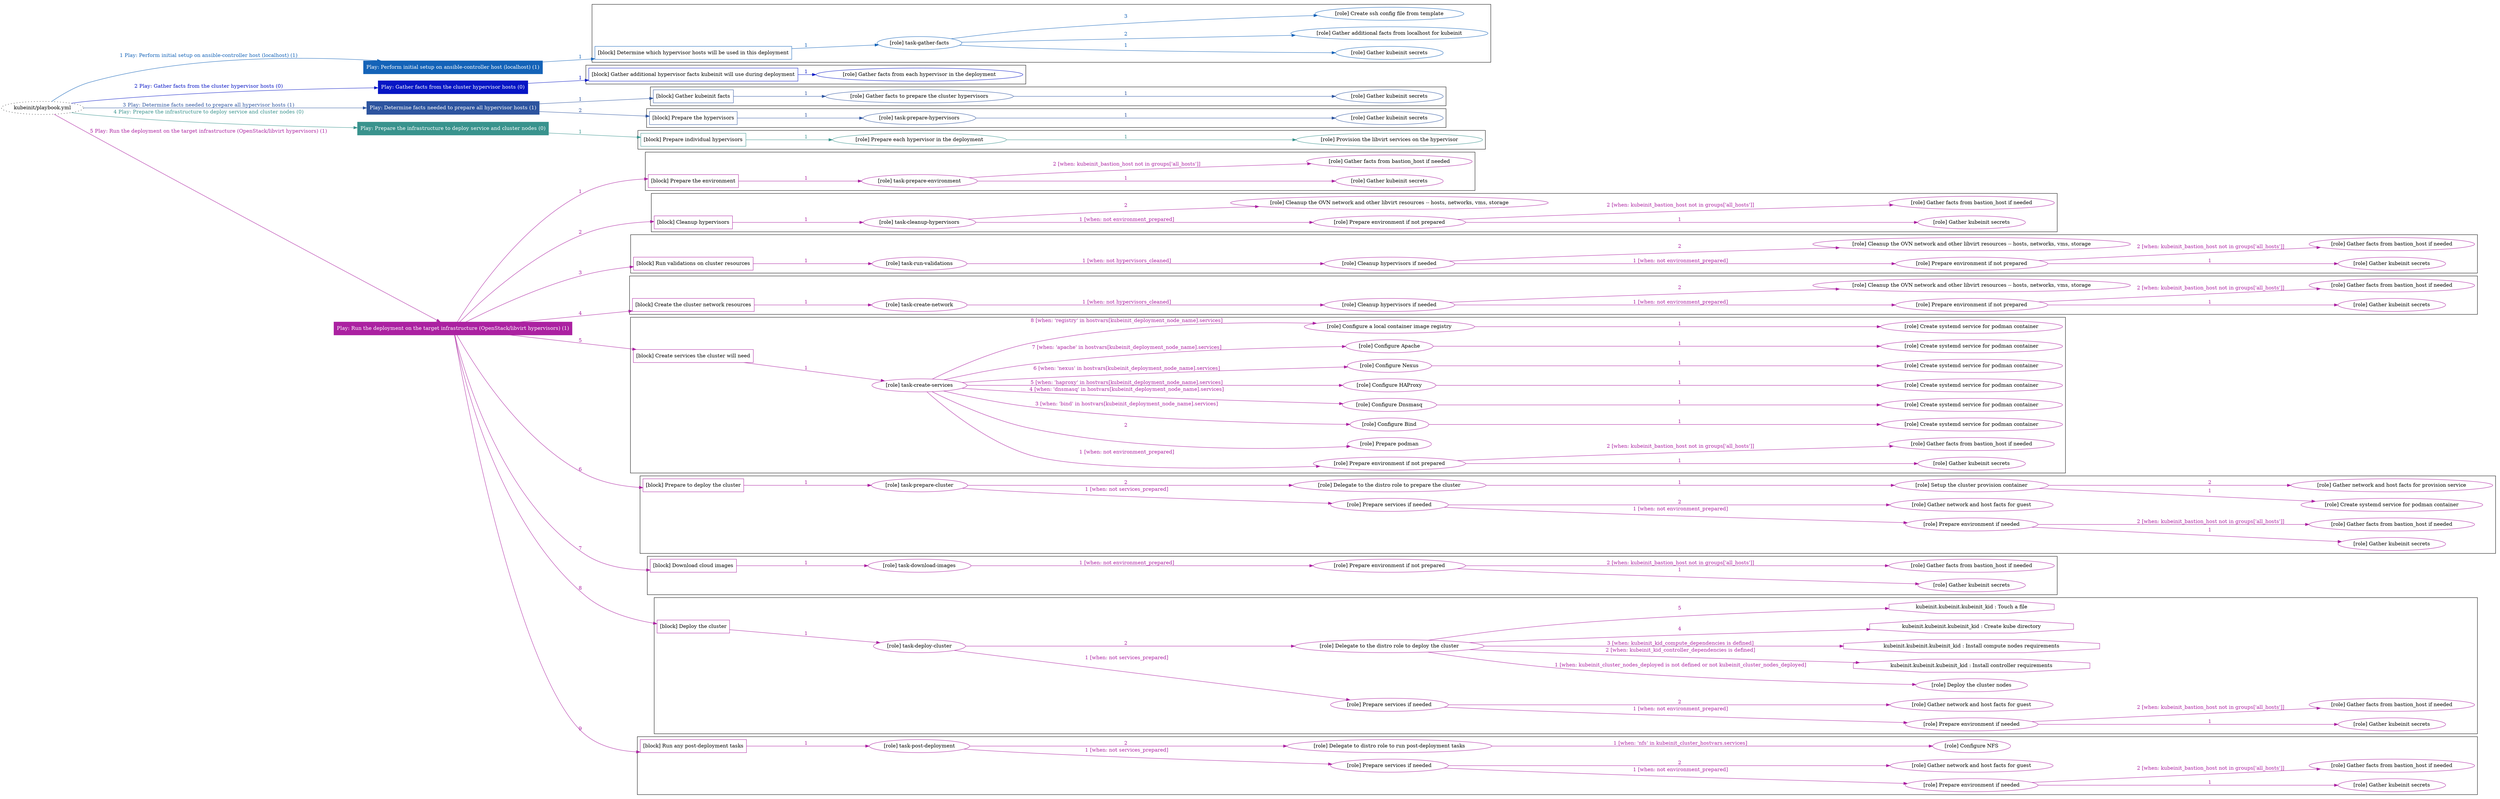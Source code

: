 digraph {
	graph [concentrate=true ordering=in rankdir=LR ratio=fill]
	edge [esep=5 sep=10]
	"kubeinit/playbook.yml" [URL="/home/runner/work/kubeinit/kubeinit/kubeinit/playbook.yml" id=playbook_3793042c style=dotted]
	"kubeinit/playbook.yml" -> play_186a294d [label="1 Play: Perform initial setup on ansible-controller host (localhost) (1)" color="#1463b8" fontcolor="#1463b8" id=edge_play_186a294d labeltooltip="1 Play: Perform initial setup on ansible-controller host (localhost) (1)" tooltip="1 Play: Perform initial setup on ansible-controller host (localhost) (1)"]
	subgraph "Play: Perform initial setup on ansible-controller host (localhost) (1)" {
		play_186a294d [label="Play: Perform initial setup on ansible-controller host (localhost) (1)" URL="/home/runner/work/kubeinit/kubeinit/kubeinit/playbook.yml" color="#1463b8" fontcolor="#ffffff" id=play_186a294d shape=box style=filled tooltip=localhost]
		play_186a294d -> block_3b121b82 [label=1 color="#1463b8" fontcolor="#1463b8" id=edge_block_3b121b82 labeltooltip=1 tooltip=1]
		subgraph cluster_block_3b121b82 {
			block_3b121b82 [label="[block] Determine which hypervisor hosts will be used in this deployment" URL="/home/runner/work/kubeinit/kubeinit/kubeinit/playbook.yml" color="#1463b8" id=block_3b121b82 labeltooltip="Determine which hypervisor hosts will be used in this deployment" shape=box tooltip="Determine which hypervisor hosts will be used in this deployment"]
			block_3b121b82 -> role_a303576f [label="1 " color="#1463b8" fontcolor="#1463b8" id=edge_role_a303576f labeltooltip="1 " tooltip="1 "]
			subgraph "task-gather-facts" {
				role_a303576f [label="[role] task-gather-facts" URL="/home/runner/work/kubeinit/kubeinit/kubeinit/playbook.yml" color="#1463b8" id=role_a303576f tooltip="task-gather-facts"]
				role_a303576f -> role_ba51a770 [label="1 " color="#1463b8" fontcolor="#1463b8" id=edge_role_ba51a770 labeltooltip="1 " tooltip="1 "]
				subgraph "Gather kubeinit secrets" {
					role_ba51a770 [label="[role] Gather kubeinit secrets" URL="/home/runner/.ansible/collections/ansible_collections/kubeinit/kubeinit/roles/kubeinit_prepare/tasks/build_hypervisors_group.yml" color="#1463b8" id=role_ba51a770 tooltip="Gather kubeinit secrets"]
				}
				role_a303576f -> role_0fd0e9fc [label="2 " color="#1463b8" fontcolor="#1463b8" id=edge_role_0fd0e9fc labeltooltip="2 " tooltip="2 "]
				subgraph "Gather additional facts from localhost for kubeinit" {
					role_0fd0e9fc [label="[role] Gather additional facts from localhost for kubeinit" URL="/home/runner/.ansible/collections/ansible_collections/kubeinit/kubeinit/roles/kubeinit_prepare/tasks/build_hypervisors_group.yml" color="#1463b8" id=role_0fd0e9fc tooltip="Gather additional facts from localhost for kubeinit"]
				}
				role_a303576f -> role_81cb2bcd [label="3 " color="#1463b8" fontcolor="#1463b8" id=edge_role_81cb2bcd labeltooltip="3 " tooltip="3 "]
				subgraph "Create ssh config file from template" {
					role_81cb2bcd [label="[role] Create ssh config file from template" URL="/home/runner/.ansible/collections/ansible_collections/kubeinit/kubeinit/roles/kubeinit_prepare/tasks/build_hypervisors_group.yml" color="#1463b8" id=role_81cb2bcd tooltip="Create ssh config file from template"]
				}
			}
		}
	}
	"kubeinit/playbook.yml" -> play_435c3f8f [label="2 Play: Gather facts from the cluster hypervisor hosts (0)" color="#0716c5" fontcolor="#0716c5" id=edge_play_435c3f8f labeltooltip="2 Play: Gather facts from the cluster hypervisor hosts (0)" tooltip="2 Play: Gather facts from the cluster hypervisor hosts (0)"]
	subgraph "Play: Gather facts from the cluster hypervisor hosts (0)" {
		play_435c3f8f [label="Play: Gather facts from the cluster hypervisor hosts (0)" URL="/home/runner/work/kubeinit/kubeinit/kubeinit/playbook.yml" color="#0716c5" fontcolor="#ffffff" id=play_435c3f8f shape=box style=filled tooltip="Play: Gather facts from the cluster hypervisor hosts (0)"]
		play_435c3f8f -> block_6701efb2 [label=1 color="#0716c5" fontcolor="#0716c5" id=edge_block_6701efb2 labeltooltip=1 tooltip=1]
		subgraph cluster_block_6701efb2 {
			block_6701efb2 [label="[block] Gather additional hypervisor facts kubeinit will use during deployment" URL="/home/runner/work/kubeinit/kubeinit/kubeinit/playbook.yml" color="#0716c5" id=block_6701efb2 labeltooltip="Gather additional hypervisor facts kubeinit will use during deployment" shape=box tooltip="Gather additional hypervisor facts kubeinit will use during deployment"]
			block_6701efb2 -> role_f13a6a13 [label="1 " color="#0716c5" fontcolor="#0716c5" id=edge_role_f13a6a13 labeltooltip="1 " tooltip="1 "]
			subgraph "Gather facts from each hypervisor in the deployment" {
				role_f13a6a13 [label="[role] Gather facts from each hypervisor in the deployment" URL="/home/runner/work/kubeinit/kubeinit/kubeinit/playbook.yml" color="#0716c5" id=role_f13a6a13 tooltip="Gather facts from each hypervisor in the deployment"]
			}
		}
	}
	"kubeinit/playbook.yml" -> play_fbd4de1d [label="3 Play: Determine facts needed to prepare all hypervisor hosts (1)" color="#2d549f" fontcolor="#2d549f" id=edge_play_fbd4de1d labeltooltip="3 Play: Determine facts needed to prepare all hypervisor hosts (1)" tooltip="3 Play: Determine facts needed to prepare all hypervisor hosts (1)"]
	subgraph "Play: Determine facts needed to prepare all hypervisor hosts (1)" {
		play_fbd4de1d [label="Play: Determine facts needed to prepare all hypervisor hosts (1)" URL="/home/runner/work/kubeinit/kubeinit/kubeinit/playbook.yml" color="#2d549f" fontcolor="#ffffff" id=play_fbd4de1d shape=box style=filled tooltip=localhost]
		play_fbd4de1d -> block_e4bfd68c [label=1 color="#2d549f" fontcolor="#2d549f" id=edge_block_e4bfd68c labeltooltip=1 tooltip=1]
		subgraph cluster_block_e4bfd68c {
			block_e4bfd68c [label="[block] Gather kubeinit facts" URL="/home/runner/work/kubeinit/kubeinit/kubeinit/playbook.yml" color="#2d549f" id=block_e4bfd68c labeltooltip="Gather kubeinit facts" shape=box tooltip="Gather kubeinit facts"]
			block_e4bfd68c -> role_cf5b9fba [label="1 " color="#2d549f" fontcolor="#2d549f" id=edge_role_cf5b9fba labeltooltip="1 " tooltip="1 "]
			subgraph "Gather facts to prepare the cluster hypervisors" {
				role_cf5b9fba [label="[role] Gather facts to prepare the cluster hypervisors" URL="/home/runner/work/kubeinit/kubeinit/kubeinit/playbook.yml" color="#2d549f" id=role_cf5b9fba tooltip="Gather facts to prepare the cluster hypervisors"]
				role_cf5b9fba -> role_76b2a887 [label="1 " color="#2d549f" fontcolor="#2d549f" id=edge_role_76b2a887 labeltooltip="1 " tooltip="1 "]
				subgraph "Gather kubeinit secrets" {
					role_76b2a887 [label="[role] Gather kubeinit secrets" URL="/home/runner/.ansible/collections/ansible_collections/kubeinit/kubeinit/roles/kubeinit_prepare/tasks/gather_kubeinit_facts.yml" color="#2d549f" id=role_76b2a887 tooltip="Gather kubeinit secrets"]
				}
			}
		}
		play_fbd4de1d -> block_351db95b [label=2 color="#2d549f" fontcolor="#2d549f" id=edge_block_351db95b labeltooltip=2 tooltip=2]
		subgraph cluster_block_351db95b {
			block_351db95b [label="[block] Prepare the hypervisors" URL="/home/runner/work/kubeinit/kubeinit/kubeinit/playbook.yml" color="#2d549f" id=block_351db95b labeltooltip="Prepare the hypervisors" shape=box tooltip="Prepare the hypervisors"]
			block_351db95b -> role_dc1aa9bb [label="1 " color="#2d549f" fontcolor="#2d549f" id=edge_role_dc1aa9bb labeltooltip="1 " tooltip="1 "]
			subgraph "task-prepare-hypervisors" {
				role_dc1aa9bb [label="[role] task-prepare-hypervisors" URL="/home/runner/work/kubeinit/kubeinit/kubeinit/playbook.yml" color="#2d549f" id=role_dc1aa9bb tooltip="task-prepare-hypervisors"]
				role_dc1aa9bb -> role_d2244439 [label="1 " color="#2d549f" fontcolor="#2d549f" id=edge_role_d2244439 labeltooltip="1 " tooltip="1 "]
				subgraph "Gather kubeinit secrets" {
					role_d2244439 [label="[role] Gather kubeinit secrets" URL="/home/runner/.ansible/collections/ansible_collections/kubeinit/kubeinit/roles/kubeinit_prepare/tasks/gather_kubeinit_facts.yml" color="#2d549f" id=role_d2244439 tooltip="Gather kubeinit secrets"]
				}
			}
		}
	}
	"kubeinit/playbook.yml" -> play_1b34503c [label="4 Play: Prepare the infrastructure to deploy service and cluster nodes (0)" color="#39938d" fontcolor="#39938d" id=edge_play_1b34503c labeltooltip="4 Play: Prepare the infrastructure to deploy service and cluster nodes (0)" tooltip="4 Play: Prepare the infrastructure to deploy service and cluster nodes (0)"]
	subgraph "Play: Prepare the infrastructure to deploy service and cluster nodes (0)" {
		play_1b34503c [label="Play: Prepare the infrastructure to deploy service and cluster nodes (0)" URL="/home/runner/work/kubeinit/kubeinit/kubeinit/playbook.yml" color="#39938d" fontcolor="#ffffff" id=play_1b34503c shape=box style=filled tooltip="Play: Prepare the infrastructure to deploy service and cluster nodes (0)"]
		play_1b34503c -> block_880a2cde [label=1 color="#39938d" fontcolor="#39938d" id=edge_block_880a2cde labeltooltip=1 tooltip=1]
		subgraph cluster_block_880a2cde {
			block_880a2cde [label="[block] Prepare individual hypervisors" URL="/home/runner/work/kubeinit/kubeinit/kubeinit/playbook.yml" color="#39938d" id=block_880a2cde labeltooltip="Prepare individual hypervisors" shape=box tooltip="Prepare individual hypervisors"]
			block_880a2cde -> role_94f669ac [label="1 " color="#39938d" fontcolor="#39938d" id=edge_role_94f669ac labeltooltip="1 " tooltip="1 "]
			subgraph "Prepare each hypervisor in the deployment" {
				role_94f669ac [label="[role] Prepare each hypervisor in the deployment" URL="/home/runner/work/kubeinit/kubeinit/kubeinit/playbook.yml" color="#39938d" id=role_94f669ac tooltip="Prepare each hypervisor in the deployment"]
				role_94f669ac -> role_7c9a3809 [label="1 " color="#39938d" fontcolor="#39938d" id=edge_role_7c9a3809 labeltooltip="1 " tooltip="1 "]
				subgraph "Provision the libvirt services on the hypervisor" {
					role_7c9a3809 [label="[role] Provision the libvirt services on the hypervisor" URL="/home/runner/.ansible/collections/ansible_collections/kubeinit/kubeinit/roles/kubeinit_prepare/tasks/prepare_hypervisor.yml" color="#39938d" id=role_7c9a3809 tooltip="Provision the libvirt services on the hypervisor"]
				}
			}
		}
	}
	"kubeinit/playbook.yml" -> play_9938fb45 [label="5 Play: Run the deployment on the target infrastructure (OpenStack/libvirt hypervisors) (1)" color="#ab21a1" fontcolor="#ab21a1" id=edge_play_9938fb45 labeltooltip="5 Play: Run the deployment on the target infrastructure (OpenStack/libvirt hypervisors) (1)" tooltip="5 Play: Run the deployment on the target infrastructure (OpenStack/libvirt hypervisors) (1)"]
	subgraph "Play: Run the deployment on the target infrastructure (OpenStack/libvirt hypervisors) (1)" {
		play_9938fb45 [label="Play: Run the deployment on the target infrastructure (OpenStack/libvirt hypervisors) (1)" URL="/home/runner/work/kubeinit/kubeinit/kubeinit/playbook.yml" color="#ab21a1" fontcolor="#ffffff" id=play_9938fb45 shape=box style=filled tooltip=localhost]
		play_9938fb45 -> block_48692f63 [label=1 color="#ab21a1" fontcolor="#ab21a1" id=edge_block_48692f63 labeltooltip=1 tooltip=1]
		subgraph cluster_block_48692f63 {
			block_48692f63 [label="[block] Prepare the environment" URL="/home/runner/work/kubeinit/kubeinit/kubeinit/playbook.yml" color="#ab21a1" id=block_48692f63 labeltooltip="Prepare the environment" shape=box tooltip="Prepare the environment"]
			block_48692f63 -> role_c63c2844 [label="1 " color="#ab21a1" fontcolor="#ab21a1" id=edge_role_c63c2844 labeltooltip="1 " tooltip="1 "]
			subgraph "task-prepare-environment" {
				role_c63c2844 [label="[role] task-prepare-environment" URL="/home/runner/work/kubeinit/kubeinit/kubeinit/playbook.yml" color="#ab21a1" id=role_c63c2844 tooltip="task-prepare-environment"]
				role_c63c2844 -> role_80f52ef1 [label="1 " color="#ab21a1" fontcolor="#ab21a1" id=edge_role_80f52ef1 labeltooltip="1 " tooltip="1 "]
				subgraph "Gather kubeinit secrets" {
					role_80f52ef1 [label="[role] Gather kubeinit secrets" URL="/home/runner/.ansible/collections/ansible_collections/kubeinit/kubeinit/roles/kubeinit_prepare/tasks/gather_kubeinit_facts.yml" color="#ab21a1" id=role_80f52ef1 tooltip="Gather kubeinit secrets"]
				}
				role_c63c2844 -> role_d1a0d59d [label="2 [when: kubeinit_bastion_host not in groups['all_hosts']]" color="#ab21a1" fontcolor="#ab21a1" id=edge_role_d1a0d59d labeltooltip="2 [when: kubeinit_bastion_host not in groups['all_hosts']]" tooltip="2 [when: kubeinit_bastion_host not in groups['all_hosts']]"]
				subgraph "Gather facts from bastion_host if needed" {
					role_d1a0d59d [label="[role] Gather facts from bastion_host if needed" URL="/home/runner/.ansible/collections/ansible_collections/kubeinit/kubeinit/roles/kubeinit_prepare/tasks/main.yml" color="#ab21a1" id=role_d1a0d59d tooltip="Gather facts from bastion_host if needed"]
				}
			}
		}
		play_9938fb45 -> block_686de750 [label=2 color="#ab21a1" fontcolor="#ab21a1" id=edge_block_686de750 labeltooltip=2 tooltip=2]
		subgraph cluster_block_686de750 {
			block_686de750 [label="[block] Cleanup hypervisors" URL="/home/runner/work/kubeinit/kubeinit/kubeinit/playbook.yml" color="#ab21a1" id=block_686de750 labeltooltip="Cleanup hypervisors" shape=box tooltip="Cleanup hypervisors"]
			block_686de750 -> role_b0cf40fd [label="1 " color="#ab21a1" fontcolor="#ab21a1" id=edge_role_b0cf40fd labeltooltip="1 " tooltip="1 "]
			subgraph "task-cleanup-hypervisors" {
				role_b0cf40fd [label="[role] task-cleanup-hypervisors" URL="/home/runner/work/kubeinit/kubeinit/kubeinit/playbook.yml" color="#ab21a1" id=role_b0cf40fd tooltip="task-cleanup-hypervisors"]
				role_b0cf40fd -> role_079e7452 [label="1 [when: not environment_prepared]" color="#ab21a1" fontcolor="#ab21a1" id=edge_role_079e7452 labeltooltip="1 [when: not environment_prepared]" tooltip="1 [when: not environment_prepared]"]
				subgraph "Prepare environment if not prepared" {
					role_079e7452 [label="[role] Prepare environment if not prepared" URL="/home/runner/.ansible/collections/ansible_collections/kubeinit/kubeinit/roles/kubeinit_libvirt/tasks/cleanup_hypervisors.yml" color="#ab21a1" id=role_079e7452 tooltip="Prepare environment if not prepared"]
					role_079e7452 -> role_6125df31 [label="1 " color="#ab21a1" fontcolor="#ab21a1" id=edge_role_6125df31 labeltooltip="1 " tooltip="1 "]
					subgraph "Gather kubeinit secrets" {
						role_6125df31 [label="[role] Gather kubeinit secrets" URL="/home/runner/.ansible/collections/ansible_collections/kubeinit/kubeinit/roles/kubeinit_prepare/tasks/gather_kubeinit_facts.yml" color="#ab21a1" id=role_6125df31 tooltip="Gather kubeinit secrets"]
					}
					role_079e7452 -> role_d3524033 [label="2 [when: kubeinit_bastion_host not in groups['all_hosts']]" color="#ab21a1" fontcolor="#ab21a1" id=edge_role_d3524033 labeltooltip="2 [when: kubeinit_bastion_host not in groups['all_hosts']]" tooltip="2 [when: kubeinit_bastion_host not in groups['all_hosts']]"]
					subgraph "Gather facts from bastion_host if needed" {
						role_d3524033 [label="[role] Gather facts from bastion_host if needed" URL="/home/runner/.ansible/collections/ansible_collections/kubeinit/kubeinit/roles/kubeinit_prepare/tasks/main.yml" color="#ab21a1" id=role_d3524033 tooltip="Gather facts from bastion_host if needed"]
					}
				}
				role_b0cf40fd -> role_19c3c567 [label="2 " color="#ab21a1" fontcolor="#ab21a1" id=edge_role_19c3c567 labeltooltip="2 " tooltip="2 "]
				subgraph "Cleanup the OVN network and other libvirt resources -- hosts, networks, vms, storage" {
					role_19c3c567 [label="[role] Cleanup the OVN network and other libvirt resources -- hosts, networks, vms, storage" URL="/home/runner/.ansible/collections/ansible_collections/kubeinit/kubeinit/roles/kubeinit_libvirt/tasks/cleanup_hypervisors.yml" color="#ab21a1" id=role_19c3c567 tooltip="Cleanup the OVN network and other libvirt resources -- hosts, networks, vms, storage"]
				}
			}
		}
		play_9938fb45 -> block_b992e8e3 [label=3 color="#ab21a1" fontcolor="#ab21a1" id=edge_block_b992e8e3 labeltooltip=3 tooltip=3]
		subgraph cluster_block_b992e8e3 {
			block_b992e8e3 [label="[block] Run validations on cluster resources" URL="/home/runner/work/kubeinit/kubeinit/kubeinit/playbook.yml" color="#ab21a1" id=block_b992e8e3 labeltooltip="Run validations on cluster resources" shape=box tooltip="Run validations on cluster resources"]
			block_b992e8e3 -> role_a77472e6 [label="1 " color="#ab21a1" fontcolor="#ab21a1" id=edge_role_a77472e6 labeltooltip="1 " tooltip="1 "]
			subgraph "task-run-validations" {
				role_a77472e6 [label="[role] task-run-validations" URL="/home/runner/work/kubeinit/kubeinit/kubeinit/playbook.yml" color="#ab21a1" id=role_a77472e6 tooltip="task-run-validations"]
				role_a77472e6 -> role_e923cd48 [label="1 [when: not hypervisors_cleaned]" color="#ab21a1" fontcolor="#ab21a1" id=edge_role_e923cd48 labeltooltip="1 [when: not hypervisors_cleaned]" tooltip="1 [when: not hypervisors_cleaned]"]
				subgraph "Cleanup hypervisors if needed" {
					role_e923cd48 [label="[role] Cleanup hypervisors if needed" URL="/home/runner/.ansible/collections/ansible_collections/kubeinit/kubeinit/roles/kubeinit_validations/tasks/main.yml" color="#ab21a1" id=role_e923cd48 tooltip="Cleanup hypervisors if needed"]
					role_e923cd48 -> role_34021dcc [label="1 [when: not environment_prepared]" color="#ab21a1" fontcolor="#ab21a1" id=edge_role_34021dcc labeltooltip="1 [when: not environment_prepared]" tooltip="1 [when: not environment_prepared]"]
					subgraph "Prepare environment if not prepared" {
						role_34021dcc [label="[role] Prepare environment if not prepared" URL="/home/runner/.ansible/collections/ansible_collections/kubeinit/kubeinit/roles/kubeinit_libvirt/tasks/cleanup_hypervisors.yml" color="#ab21a1" id=role_34021dcc tooltip="Prepare environment if not prepared"]
						role_34021dcc -> role_f3b2e040 [label="1 " color="#ab21a1" fontcolor="#ab21a1" id=edge_role_f3b2e040 labeltooltip="1 " tooltip="1 "]
						subgraph "Gather kubeinit secrets" {
							role_f3b2e040 [label="[role] Gather kubeinit secrets" URL="/home/runner/.ansible/collections/ansible_collections/kubeinit/kubeinit/roles/kubeinit_prepare/tasks/gather_kubeinit_facts.yml" color="#ab21a1" id=role_f3b2e040 tooltip="Gather kubeinit secrets"]
						}
						role_34021dcc -> role_0abf5d50 [label="2 [when: kubeinit_bastion_host not in groups['all_hosts']]" color="#ab21a1" fontcolor="#ab21a1" id=edge_role_0abf5d50 labeltooltip="2 [when: kubeinit_bastion_host not in groups['all_hosts']]" tooltip="2 [when: kubeinit_bastion_host not in groups['all_hosts']]"]
						subgraph "Gather facts from bastion_host if needed" {
							role_0abf5d50 [label="[role] Gather facts from bastion_host if needed" URL="/home/runner/.ansible/collections/ansible_collections/kubeinit/kubeinit/roles/kubeinit_prepare/tasks/main.yml" color="#ab21a1" id=role_0abf5d50 tooltip="Gather facts from bastion_host if needed"]
						}
					}
					role_e923cd48 -> role_80d8085c [label="2 " color="#ab21a1" fontcolor="#ab21a1" id=edge_role_80d8085c labeltooltip="2 " tooltip="2 "]
					subgraph "Cleanup the OVN network and other libvirt resources -- hosts, networks, vms, storage" {
						role_80d8085c [label="[role] Cleanup the OVN network and other libvirt resources -- hosts, networks, vms, storage" URL="/home/runner/.ansible/collections/ansible_collections/kubeinit/kubeinit/roles/kubeinit_libvirt/tasks/cleanup_hypervisors.yml" color="#ab21a1" id=role_80d8085c tooltip="Cleanup the OVN network and other libvirt resources -- hosts, networks, vms, storage"]
					}
				}
			}
		}
		play_9938fb45 -> block_917ac573 [label=4 color="#ab21a1" fontcolor="#ab21a1" id=edge_block_917ac573 labeltooltip=4 tooltip=4]
		subgraph cluster_block_917ac573 {
			block_917ac573 [label="[block] Create the cluster network resources" URL="/home/runner/work/kubeinit/kubeinit/kubeinit/playbook.yml" color="#ab21a1" id=block_917ac573 labeltooltip="Create the cluster network resources" shape=box tooltip="Create the cluster network resources"]
			block_917ac573 -> role_7d802295 [label="1 " color="#ab21a1" fontcolor="#ab21a1" id=edge_role_7d802295 labeltooltip="1 " tooltip="1 "]
			subgraph "task-create-network" {
				role_7d802295 [label="[role] task-create-network" URL="/home/runner/work/kubeinit/kubeinit/kubeinit/playbook.yml" color="#ab21a1" id=role_7d802295 tooltip="task-create-network"]
				role_7d802295 -> role_7bba3bfd [label="1 [when: not hypervisors_cleaned]" color="#ab21a1" fontcolor="#ab21a1" id=edge_role_7bba3bfd labeltooltip="1 [when: not hypervisors_cleaned]" tooltip="1 [when: not hypervisors_cleaned]"]
				subgraph "Cleanup hypervisors if needed" {
					role_7bba3bfd [label="[role] Cleanup hypervisors if needed" URL="/home/runner/.ansible/collections/ansible_collections/kubeinit/kubeinit/roles/kubeinit_libvirt/tasks/create_network.yml" color="#ab21a1" id=role_7bba3bfd tooltip="Cleanup hypervisors if needed"]
					role_7bba3bfd -> role_504ec29e [label="1 [when: not environment_prepared]" color="#ab21a1" fontcolor="#ab21a1" id=edge_role_504ec29e labeltooltip="1 [when: not environment_prepared]" tooltip="1 [when: not environment_prepared]"]
					subgraph "Prepare environment if not prepared" {
						role_504ec29e [label="[role] Prepare environment if not prepared" URL="/home/runner/.ansible/collections/ansible_collections/kubeinit/kubeinit/roles/kubeinit_libvirt/tasks/cleanup_hypervisors.yml" color="#ab21a1" id=role_504ec29e tooltip="Prepare environment if not prepared"]
						role_504ec29e -> role_43b5f178 [label="1 " color="#ab21a1" fontcolor="#ab21a1" id=edge_role_43b5f178 labeltooltip="1 " tooltip="1 "]
						subgraph "Gather kubeinit secrets" {
							role_43b5f178 [label="[role] Gather kubeinit secrets" URL="/home/runner/.ansible/collections/ansible_collections/kubeinit/kubeinit/roles/kubeinit_prepare/tasks/gather_kubeinit_facts.yml" color="#ab21a1" id=role_43b5f178 tooltip="Gather kubeinit secrets"]
						}
						role_504ec29e -> role_e6c09d1b [label="2 [when: kubeinit_bastion_host not in groups['all_hosts']]" color="#ab21a1" fontcolor="#ab21a1" id=edge_role_e6c09d1b labeltooltip="2 [when: kubeinit_bastion_host not in groups['all_hosts']]" tooltip="2 [when: kubeinit_bastion_host not in groups['all_hosts']]"]
						subgraph "Gather facts from bastion_host if needed" {
							role_e6c09d1b [label="[role] Gather facts from bastion_host if needed" URL="/home/runner/.ansible/collections/ansible_collections/kubeinit/kubeinit/roles/kubeinit_prepare/tasks/main.yml" color="#ab21a1" id=role_e6c09d1b tooltip="Gather facts from bastion_host if needed"]
						}
					}
					role_7bba3bfd -> role_f3707967 [label="2 " color="#ab21a1" fontcolor="#ab21a1" id=edge_role_f3707967 labeltooltip="2 " tooltip="2 "]
					subgraph "Cleanup the OVN network and other libvirt resources -- hosts, networks, vms, storage" {
						role_f3707967 [label="[role] Cleanup the OVN network and other libvirt resources -- hosts, networks, vms, storage" URL="/home/runner/.ansible/collections/ansible_collections/kubeinit/kubeinit/roles/kubeinit_libvirt/tasks/cleanup_hypervisors.yml" color="#ab21a1" id=role_f3707967 tooltip="Cleanup the OVN network and other libvirt resources -- hosts, networks, vms, storage"]
					}
				}
			}
		}
		play_9938fb45 -> block_200c34b0 [label=5 color="#ab21a1" fontcolor="#ab21a1" id=edge_block_200c34b0 labeltooltip=5 tooltip=5]
		subgraph cluster_block_200c34b0 {
			block_200c34b0 [label="[block] Create services the cluster will need" URL="/home/runner/work/kubeinit/kubeinit/kubeinit/playbook.yml" color="#ab21a1" id=block_200c34b0 labeltooltip="Create services the cluster will need" shape=box tooltip="Create services the cluster will need"]
			block_200c34b0 -> role_5bd22d4e [label="1 " color="#ab21a1" fontcolor="#ab21a1" id=edge_role_5bd22d4e labeltooltip="1 " tooltip="1 "]
			subgraph "task-create-services" {
				role_5bd22d4e [label="[role] task-create-services" URL="/home/runner/work/kubeinit/kubeinit/kubeinit/playbook.yml" color="#ab21a1" id=role_5bd22d4e tooltip="task-create-services"]
				role_5bd22d4e -> role_693049c7 [label="1 [when: not environment_prepared]" color="#ab21a1" fontcolor="#ab21a1" id=edge_role_693049c7 labeltooltip="1 [when: not environment_prepared]" tooltip="1 [when: not environment_prepared]"]
				subgraph "Prepare environment if not prepared" {
					role_693049c7 [label="[role] Prepare environment if not prepared" URL="/home/runner/.ansible/collections/ansible_collections/kubeinit/kubeinit/roles/kubeinit_services/tasks/main.yml" color="#ab21a1" id=role_693049c7 tooltip="Prepare environment if not prepared"]
					role_693049c7 -> role_ef3cb3d2 [label="1 " color="#ab21a1" fontcolor="#ab21a1" id=edge_role_ef3cb3d2 labeltooltip="1 " tooltip="1 "]
					subgraph "Gather kubeinit secrets" {
						role_ef3cb3d2 [label="[role] Gather kubeinit secrets" URL="/home/runner/.ansible/collections/ansible_collections/kubeinit/kubeinit/roles/kubeinit_prepare/tasks/gather_kubeinit_facts.yml" color="#ab21a1" id=role_ef3cb3d2 tooltip="Gather kubeinit secrets"]
					}
					role_693049c7 -> role_0ae214a1 [label="2 [when: kubeinit_bastion_host not in groups['all_hosts']]" color="#ab21a1" fontcolor="#ab21a1" id=edge_role_0ae214a1 labeltooltip="2 [when: kubeinit_bastion_host not in groups['all_hosts']]" tooltip="2 [when: kubeinit_bastion_host not in groups['all_hosts']]"]
					subgraph "Gather facts from bastion_host if needed" {
						role_0ae214a1 [label="[role] Gather facts from bastion_host if needed" URL="/home/runner/.ansible/collections/ansible_collections/kubeinit/kubeinit/roles/kubeinit_prepare/tasks/main.yml" color="#ab21a1" id=role_0ae214a1 tooltip="Gather facts from bastion_host if needed"]
					}
				}
				role_5bd22d4e -> role_ffac10ab [label="2 " color="#ab21a1" fontcolor="#ab21a1" id=edge_role_ffac10ab labeltooltip="2 " tooltip="2 "]
				subgraph "Prepare podman" {
					role_ffac10ab [label="[role] Prepare podman" URL="/home/runner/.ansible/collections/ansible_collections/kubeinit/kubeinit/roles/kubeinit_services/tasks/00_create_service_pod.yml" color="#ab21a1" id=role_ffac10ab tooltip="Prepare podman"]
				}
				role_5bd22d4e -> role_9ea48677 [label="3 [when: 'bind' in hostvars[kubeinit_deployment_node_name].services]" color="#ab21a1" fontcolor="#ab21a1" id=edge_role_9ea48677 labeltooltip="3 [when: 'bind' in hostvars[kubeinit_deployment_node_name].services]" tooltip="3 [when: 'bind' in hostvars[kubeinit_deployment_node_name].services]"]
				subgraph "Configure Bind" {
					role_9ea48677 [label="[role] Configure Bind" URL="/home/runner/.ansible/collections/ansible_collections/kubeinit/kubeinit/roles/kubeinit_services/tasks/start_services_containers.yml" color="#ab21a1" id=role_9ea48677 tooltip="Configure Bind"]
					role_9ea48677 -> role_ac8e066f [label="1 " color="#ab21a1" fontcolor="#ab21a1" id=edge_role_ac8e066f labeltooltip="1 " tooltip="1 "]
					subgraph "Create systemd service for podman container" {
						role_ac8e066f [label="[role] Create systemd service for podman container" URL="/home/runner/.ansible/collections/ansible_collections/kubeinit/kubeinit/roles/kubeinit_bind/tasks/main.yml" color="#ab21a1" id=role_ac8e066f tooltip="Create systemd service for podman container"]
					}
				}
				role_5bd22d4e -> role_6c8a2f1a [label="4 [when: 'dnsmasq' in hostvars[kubeinit_deployment_node_name].services]" color="#ab21a1" fontcolor="#ab21a1" id=edge_role_6c8a2f1a labeltooltip="4 [when: 'dnsmasq' in hostvars[kubeinit_deployment_node_name].services]" tooltip="4 [when: 'dnsmasq' in hostvars[kubeinit_deployment_node_name].services]"]
				subgraph "Configure Dnsmasq" {
					role_6c8a2f1a [label="[role] Configure Dnsmasq" URL="/home/runner/.ansible/collections/ansible_collections/kubeinit/kubeinit/roles/kubeinit_services/tasks/start_services_containers.yml" color="#ab21a1" id=role_6c8a2f1a tooltip="Configure Dnsmasq"]
					role_6c8a2f1a -> role_33404551 [label="1 " color="#ab21a1" fontcolor="#ab21a1" id=edge_role_33404551 labeltooltip="1 " tooltip="1 "]
					subgraph "Create systemd service for podman container" {
						role_33404551 [label="[role] Create systemd service for podman container" URL="/home/runner/.ansible/collections/ansible_collections/kubeinit/kubeinit/roles/kubeinit_dnsmasq/tasks/main.yml" color="#ab21a1" id=role_33404551 tooltip="Create systemd service for podman container"]
					}
				}
				role_5bd22d4e -> role_3f0fe9b4 [label="5 [when: 'haproxy' in hostvars[kubeinit_deployment_node_name].services]" color="#ab21a1" fontcolor="#ab21a1" id=edge_role_3f0fe9b4 labeltooltip="5 [when: 'haproxy' in hostvars[kubeinit_deployment_node_name].services]" tooltip="5 [when: 'haproxy' in hostvars[kubeinit_deployment_node_name].services]"]
				subgraph "Configure HAProxy" {
					role_3f0fe9b4 [label="[role] Configure HAProxy" URL="/home/runner/.ansible/collections/ansible_collections/kubeinit/kubeinit/roles/kubeinit_services/tasks/start_services_containers.yml" color="#ab21a1" id=role_3f0fe9b4 tooltip="Configure HAProxy"]
					role_3f0fe9b4 -> role_e3254d79 [label="1 " color="#ab21a1" fontcolor="#ab21a1" id=edge_role_e3254d79 labeltooltip="1 " tooltip="1 "]
					subgraph "Create systemd service for podman container" {
						role_e3254d79 [label="[role] Create systemd service for podman container" URL="/home/runner/.ansible/collections/ansible_collections/kubeinit/kubeinit/roles/kubeinit_haproxy/tasks/main.yml" color="#ab21a1" id=role_e3254d79 tooltip="Create systemd service for podman container"]
					}
				}
				role_5bd22d4e -> role_6e7c8d6a [label="6 [when: 'nexus' in hostvars[kubeinit_deployment_node_name].services]" color="#ab21a1" fontcolor="#ab21a1" id=edge_role_6e7c8d6a labeltooltip="6 [when: 'nexus' in hostvars[kubeinit_deployment_node_name].services]" tooltip="6 [when: 'nexus' in hostvars[kubeinit_deployment_node_name].services]"]
				subgraph "Configure Nexus" {
					role_6e7c8d6a [label="[role] Configure Nexus" URL="/home/runner/.ansible/collections/ansible_collections/kubeinit/kubeinit/roles/kubeinit_services/tasks/start_services_containers.yml" color="#ab21a1" id=role_6e7c8d6a tooltip="Configure Nexus"]
					role_6e7c8d6a -> role_e0afb40c [label="1 " color="#ab21a1" fontcolor="#ab21a1" id=edge_role_e0afb40c labeltooltip="1 " tooltip="1 "]
					subgraph "Create systemd service for podman container" {
						role_e0afb40c [label="[role] Create systemd service for podman container" URL="/home/runner/.ansible/collections/ansible_collections/kubeinit/kubeinit/roles/kubeinit_nexus/tasks/main.yml" color="#ab21a1" id=role_e0afb40c tooltip="Create systemd service for podman container"]
					}
				}
				role_5bd22d4e -> role_3c857fb5 [label="7 [when: 'apache' in hostvars[kubeinit_deployment_node_name].services]" color="#ab21a1" fontcolor="#ab21a1" id=edge_role_3c857fb5 labeltooltip="7 [when: 'apache' in hostvars[kubeinit_deployment_node_name].services]" tooltip="7 [when: 'apache' in hostvars[kubeinit_deployment_node_name].services]"]
				subgraph "Configure Apache" {
					role_3c857fb5 [label="[role] Configure Apache" URL="/home/runner/.ansible/collections/ansible_collections/kubeinit/kubeinit/roles/kubeinit_services/tasks/start_services_containers.yml" color="#ab21a1" id=role_3c857fb5 tooltip="Configure Apache"]
					role_3c857fb5 -> role_ca3313d1 [label="1 " color="#ab21a1" fontcolor="#ab21a1" id=edge_role_ca3313d1 labeltooltip="1 " tooltip="1 "]
					subgraph "Create systemd service for podman container" {
						role_ca3313d1 [label="[role] Create systemd service for podman container" URL="/home/runner/.ansible/collections/ansible_collections/kubeinit/kubeinit/roles/kubeinit_apache/tasks/main.yml" color="#ab21a1" id=role_ca3313d1 tooltip="Create systemd service for podman container"]
					}
				}
				role_5bd22d4e -> role_134432db [label="8 [when: 'registry' in hostvars[kubeinit_deployment_node_name].services]" color="#ab21a1" fontcolor="#ab21a1" id=edge_role_134432db labeltooltip="8 [when: 'registry' in hostvars[kubeinit_deployment_node_name].services]" tooltip="8 [when: 'registry' in hostvars[kubeinit_deployment_node_name].services]"]
				subgraph "Configure a local container image registry" {
					role_134432db [label="[role] Configure a local container image registry" URL="/home/runner/.ansible/collections/ansible_collections/kubeinit/kubeinit/roles/kubeinit_services/tasks/start_services_containers.yml" color="#ab21a1" id=role_134432db tooltip="Configure a local container image registry"]
					role_134432db -> role_8bbdfa85 [label="1 " color="#ab21a1" fontcolor="#ab21a1" id=edge_role_8bbdfa85 labeltooltip="1 " tooltip="1 "]
					subgraph "Create systemd service for podman container" {
						role_8bbdfa85 [label="[role] Create systemd service for podman container" URL="/home/runner/.ansible/collections/ansible_collections/kubeinit/kubeinit/roles/kubeinit_registry/tasks/main.yml" color="#ab21a1" id=role_8bbdfa85 tooltip="Create systemd service for podman container"]
					}
				}
			}
		}
		play_9938fb45 -> block_2e499a14 [label=6 color="#ab21a1" fontcolor="#ab21a1" id=edge_block_2e499a14 labeltooltip=6 tooltip=6]
		subgraph cluster_block_2e499a14 {
			block_2e499a14 [label="[block] Prepare to deploy the cluster" URL="/home/runner/work/kubeinit/kubeinit/kubeinit/playbook.yml" color="#ab21a1" id=block_2e499a14 labeltooltip="Prepare to deploy the cluster" shape=box tooltip="Prepare to deploy the cluster"]
			block_2e499a14 -> role_c8901339 [label="1 " color="#ab21a1" fontcolor="#ab21a1" id=edge_role_c8901339 labeltooltip="1 " tooltip="1 "]
			subgraph "task-prepare-cluster" {
				role_c8901339 [label="[role] task-prepare-cluster" URL="/home/runner/work/kubeinit/kubeinit/kubeinit/playbook.yml" color="#ab21a1" id=role_c8901339 tooltip="task-prepare-cluster"]
				role_c8901339 -> role_b0c9d9ff [label="1 [when: not services_prepared]" color="#ab21a1" fontcolor="#ab21a1" id=edge_role_b0c9d9ff labeltooltip="1 [when: not services_prepared]" tooltip="1 [when: not services_prepared]"]
				subgraph "Prepare services if needed" {
					role_b0c9d9ff [label="[role] Prepare services if needed" URL="/home/runner/.ansible/collections/ansible_collections/kubeinit/kubeinit/roles/kubeinit_prepare/tasks/prepare_cluster.yml" color="#ab21a1" id=role_b0c9d9ff tooltip="Prepare services if needed"]
					role_b0c9d9ff -> role_db8e571f [label="1 [when: not environment_prepared]" color="#ab21a1" fontcolor="#ab21a1" id=edge_role_db8e571f labeltooltip="1 [when: not environment_prepared]" tooltip="1 [when: not environment_prepared]"]
					subgraph "Prepare environment if needed" {
						role_db8e571f [label="[role] Prepare environment if needed" URL="/home/runner/.ansible/collections/ansible_collections/kubeinit/kubeinit/roles/kubeinit_services/tasks/prepare_services.yml" color="#ab21a1" id=role_db8e571f tooltip="Prepare environment if needed"]
						role_db8e571f -> role_e1bab20f [label="1 " color="#ab21a1" fontcolor="#ab21a1" id=edge_role_e1bab20f labeltooltip="1 " tooltip="1 "]
						subgraph "Gather kubeinit secrets" {
							role_e1bab20f [label="[role] Gather kubeinit secrets" URL="/home/runner/.ansible/collections/ansible_collections/kubeinit/kubeinit/roles/kubeinit_prepare/tasks/gather_kubeinit_facts.yml" color="#ab21a1" id=role_e1bab20f tooltip="Gather kubeinit secrets"]
						}
						role_db8e571f -> role_ccfc341b [label="2 [when: kubeinit_bastion_host not in groups['all_hosts']]" color="#ab21a1" fontcolor="#ab21a1" id=edge_role_ccfc341b labeltooltip="2 [when: kubeinit_bastion_host not in groups['all_hosts']]" tooltip="2 [when: kubeinit_bastion_host not in groups['all_hosts']]"]
						subgraph "Gather facts from bastion_host if needed" {
							role_ccfc341b [label="[role] Gather facts from bastion_host if needed" URL="/home/runner/.ansible/collections/ansible_collections/kubeinit/kubeinit/roles/kubeinit_prepare/tasks/main.yml" color="#ab21a1" id=role_ccfc341b tooltip="Gather facts from bastion_host if needed"]
						}
					}
					role_b0c9d9ff -> role_9c86e60e [label="2 " color="#ab21a1" fontcolor="#ab21a1" id=edge_role_9c86e60e labeltooltip="2 " tooltip="2 "]
					subgraph "Gather network and host facts for guest" {
						role_9c86e60e [label="[role] Gather network and host facts for guest" URL="/home/runner/.ansible/collections/ansible_collections/kubeinit/kubeinit/roles/kubeinit_services/tasks/prepare_services.yml" color="#ab21a1" id=role_9c86e60e tooltip="Gather network and host facts for guest"]
					}
				}
				role_c8901339 -> role_93ab1549 [label="2 " color="#ab21a1" fontcolor="#ab21a1" id=edge_role_93ab1549 labeltooltip="2 " tooltip="2 "]
				subgraph "Delegate to the distro role to prepare the cluster" {
					role_93ab1549 [label="[role] Delegate to the distro role to prepare the cluster" URL="/home/runner/.ansible/collections/ansible_collections/kubeinit/kubeinit/roles/kubeinit_prepare/tasks/prepare_cluster.yml" color="#ab21a1" id=role_93ab1549 tooltip="Delegate to the distro role to prepare the cluster"]
					role_93ab1549 -> role_88908368 [label="1 " color="#ab21a1" fontcolor="#ab21a1" id=edge_role_88908368 labeltooltip="1 " tooltip="1 "]
					subgraph "Setup the cluster provision container" {
						role_88908368 [label="[role] Setup the cluster provision container" URL="/home/runner/.ansible/collections/ansible_collections/kubeinit/kubeinit/roles/kubeinit_kid/tasks/prepare_cluster.yml" color="#ab21a1" id=role_88908368 tooltip="Setup the cluster provision container"]
						role_88908368 -> role_bf2d123c [label="1 " color="#ab21a1" fontcolor="#ab21a1" id=edge_role_bf2d123c labeltooltip="1 " tooltip="1 "]
						subgraph "Create systemd service for podman container" {
							role_bf2d123c [label="[role] Create systemd service for podman container" URL="/home/runner/.ansible/collections/ansible_collections/kubeinit/kubeinit/roles/kubeinit_services/tasks/create_provision_container.yml" color="#ab21a1" id=role_bf2d123c tooltip="Create systemd service for podman container"]
						}
						role_88908368 -> role_10376f27 [label="2 " color="#ab21a1" fontcolor="#ab21a1" id=edge_role_10376f27 labeltooltip="2 " tooltip="2 "]
						subgraph "Gather network and host facts for provision service" {
							role_10376f27 [label="[role] Gather network and host facts for provision service" URL="/home/runner/.ansible/collections/ansible_collections/kubeinit/kubeinit/roles/kubeinit_services/tasks/create_provision_container.yml" color="#ab21a1" id=role_10376f27 tooltip="Gather network and host facts for provision service"]
						}
					}
				}
			}
		}
		play_9938fb45 -> block_7d73aaec [label=7 color="#ab21a1" fontcolor="#ab21a1" id=edge_block_7d73aaec labeltooltip=7 tooltip=7]
		subgraph cluster_block_7d73aaec {
			block_7d73aaec [label="[block] Download cloud images" URL="/home/runner/work/kubeinit/kubeinit/kubeinit/playbook.yml" color="#ab21a1" id=block_7d73aaec labeltooltip="Download cloud images" shape=box tooltip="Download cloud images"]
			block_7d73aaec -> role_af9adafb [label="1 " color="#ab21a1" fontcolor="#ab21a1" id=edge_role_af9adafb labeltooltip="1 " tooltip="1 "]
			subgraph "task-download-images" {
				role_af9adafb [label="[role] task-download-images" URL="/home/runner/work/kubeinit/kubeinit/kubeinit/playbook.yml" color="#ab21a1" id=role_af9adafb tooltip="task-download-images"]
				role_af9adafb -> role_cf273842 [label="1 [when: not environment_prepared]" color="#ab21a1" fontcolor="#ab21a1" id=edge_role_cf273842 labeltooltip="1 [when: not environment_prepared]" tooltip="1 [when: not environment_prepared]"]
				subgraph "Prepare environment if not prepared" {
					role_cf273842 [label="[role] Prepare environment if not prepared" URL="/home/runner/.ansible/collections/ansible_collections/kubeinit/kubeinit/roles/kubeinit_libvirt/tasks/download_cloud_images.yml" color="#ab21a1" id=role_cf273842 tooltip="Prepare environment if not prepared"]
					role_cf273842 -> role_83721829 [label="1 " color="#ab21a1" fontcolor="#ab21a1" id=edge_role_83721829 labeltooltip="1 " tooltip="1 "]
					subgraph "Gather kubeinit secrets" {
						role_83721829 [label="[role] Gather kubeinit secrets" URL="/home/runner/.ansible/collections/ansible_collections/kubeinit/kubeinit/roles/kubeinit_prepare/tasks/gather_kubeinit_facts.yml" color="#ab21a1" id=role_83721829 tooltip="Gather kubeinit secrets"]
					}
					role_cf273842 -> role_85f8d70a [label="2 [when: kubeinit_bastion_host not in groups['all_hosts']]" color="#ab21a1" fontcolor="#ab21a1" id=edge_role_85f8d70a labeltooltip="2 [when: kubeinit_bastion_host not in groups['all_hosts']]" tooltip="2 [when: kubeinit_bastion_host not in groups['all_hosts']]"]
					subgraph "Gather facts from bastion_host if needed" {
						role_85f8d70a [label="[role] Gather facts from bastion_host if needed" URL="/home/runner/.ansible/collections/ansible_collections/kubeinit/kubeinit/roles/kubeinit_prepare/tasks/main.yml" color="#ab21a1" id=role_85f8d70a tooltip="Gather facts from bastion_host if needed"]
					}
				}
			}
		}
		play_9938fb45 -> block_02c01f98 [label=8 color="#ab21a1" fontcolor="#ab21a1" id=edge_block_02c01f98 labeltooltip=8 tooltip=8]
		subgraph cluster_block_02c01f98 {
			block_02c01f98 [label="[block] Deploy the cluster" URL="/home/runner/work/kubeinit/kubeinit/kubeinit/playbook.yml" color="#ab21a1" id=block_02c01f98 labeltooltip="Deploy the cluster" shape=box tooltip="Deploy the cluster"]
			block_02c01f98 -> role_786ce4c6 [label="1 " color="#ab21a1" fontcolor="#ab21a1" id=edge_role_786ce4c6 labeltooltip="1 " tooltip="1 "]
			subgraph "task-deploy-cluster" {
				role_786ce4c6 [label="[role] task-deploy-cluster" URL="/home/runner/work/kubeinit/kubeinit/kubeinit/playbook.yml" color="#ab21a1" id=role_786ce4c6 tooltip="task-deploy-cluster"]
				role_786ce4c6 -> role_363915e2 [label="1 [when: not services_prepared]" color="#ab21a1" fontcolor="#ab21a1" id=edge_role_363915e2 labeltooltip="1 [when: not services_prepared]" tooltip="1 [when: not services_prepared]"]
				subgraph "Prepare services if needed" {
					role_363915e2 [label="[role] Prepare services if needed" URL="/home/runner/.ansible/collections/ansible_collections/kubeinit/kubeinit/roles/kubeinit_prepare/tasks/deploy_cluster.yml" color="#ab21a1" id=role_363915e2 tooltip="Prepare services if needed"]
					role_363915e2 -> role_2d3448a6 [label="1 [when: not environment_prepared]" color="#ab21a1" fontcolor="#ab21a1" id=edge_role_2d3448a6 labeltooltip="1 [when: not environment_prepared]" tooltip="1 [when: not environment_prepared]"]
					subgraph "Prepare environment if needed" {
						role_2d3448a6 [label="[role] Prepare environment if needed" URL="/home/runner/.ansible/collections/ansible_collections/kubeinit/kubeinit/roles/kubeinit_services/tasks/prepare_services.yml" color="#ab21a1" id=role_2d3448a6 tooltip="Prepare environment if needed"]
						role_2d3448a6 -> role_1d8c3569 [label="1 " color="#ab21a1" fontcolor="#ab21a1" id=edge_role_1d8c3569 labeltooltip="1 " tooltip="1 "]
						subgraph "Gather kubeinit secrets" {
							role_1d8c3569 [label="[role] Gather kubeinit secrets" URL="/home/runner/.ansible/collections/ansible_collections/kubeinit/kubeinit/roles/kubeinit_prepare/tasks/gather_kubeinit_facts.yml" color="#ab21a1" id=role_1d8c3569 tooltip="Gather kubeinit secrets"]
						}
						role_2d3448a6 -> role_55a4155d [label="2 [when: kubeinit_bastion_host not in groups['all_hosts']]" color="#ab21a1" fontcolor="#ab21a1" id=edge_role_55a4155d labeltooltip="2 [when: kubeinit_bastion_host not in groups['all_hosts']]" tooltip="2 [when: kubeinit_bastion_host not in groups['all_hosts']]"]
						subgraph "Gather facts from bastion_host if needed" {
							role_55a4155d [label="[role] Gather facts from bastion_host if needed" URL="/home/runner/.ansible/collections/ansible_collections/kubeinit/kubeinit/roles/kubeinit_prepare/tasks/main.yml" color="#ab21a1" id=role_55a4155d tooltip="Gather facts from bastion_host if needed"]
						}
					}
					role_363915e2 -> role_d35f8938 [label="2 " color="#ab21a1" fontcolor="#ab21a1" id=edge_role_d35f8938 labeltooltip="2 " tooltip="2 "]
					subgraph "Gather network and host facts for guest" {
						role_d35f8938 [label="[role] Gather network and host facts for guest" URL="/home/runner/.ansible/collections/ansible_collections/kubeinit/kubeinit/roles/kubeinit_services/tasks/prepare_services.yml" color="#ab21a1" id=role_d35f8938 tooltip="Gather network and host facts for guest"]
					}
				}
				role_786ce4c6 -> role_139ffd5e [label="2 " color="#ab21a1" fontcolor="#ab21a1" id=edge_role_139ffd5e labeltooltip="2 " tooltip="2 "]
				subgraph "Delegate to the distro role to deploy the cluster" {
					role_139ffd5e [label="[role] Delegate to the distro role to deploy the cluster" URL="/home/runner/.ansible/collections/ansible_collections/kubeinit/kubeinit/roles/kubeinit_prepare/tasks/deploy_cluster.yml" color="#ab21a1" id=role_139ffd5e tooltip="Delegate to the distro role to deploy the cluster"]
					role_139ffd5e -> role_c261ba94 [label="1 [when: kubeinit_cluster_nodes_deployed is not defined or not kubeinit_cluster_nodes_deployed]" color="#ab21a1" fontcolor="#ab21a1" id=edge_role_c261ba94 labeltooltip="1 [when: kubeinit_cluster_nodes_deployed is not defined or not kubeinit_cluster_nodes_deployed]" tooltip="1 [when: kubeinit_cluster_nodes_deployed is not defined or not kubeinit_cluster_nodes_deployed]"]
					subgraph "Deploy the cluster nodes" {
						role_c261ba94 [label="[role] Deploy the cluster nodes" URL="/home/runner/.ansible/collections/ansible_collections/kubeinit/kubeinit/roles/kubeinit_kid/tasks/main.yml" color="#ab21a1" id=role_c261ba94 tooltip="Deploy the cluster nodes"]
					}
					task_a5ad2e2a [label="kubeinit.kubeinit.kubeinit_kid : Install controller requirements" URL="/home/runner/.ansible/collections/ansible_collections/kubeinit/kubeinit/roles/kubeinit_kid/tasks/main.yml" color="#ab21a1" id=task_a5ad2e2a shape=octagon tooltip="kubeinit.kubeinit.kubeinit_kid : Install controller requirements"]
					role_139ffd5e -> task_a5ad2e2a [label="2 [when: kubeinit_kid_controller_dependencies is defined]" color="#ab21a1" fontcolor="#ab21a1" id=edge_task_a5ad2e2a labeltooltip="2 [when: kubeinit_kid_controller_dependencies is defined]" tooltip="2 [when: kubeinit_kid_controller_dependencies is defined]"]
					task_059fcdac [label="kubeinit.kubeinit.kubeinit_kid : Install compute nodes requirements" URL="/home/runner/.ansible/collections/ansible_collections/kubeinit/kubeinit/roles/kubeinit_kid/tasks/main.yml" color="#ab21a1" id=task_059fcdac shape=octagon tooltip="kubeinit.kubeinit.kubeinit_kid : Install compute nodes requirements"]
					role_139ffd5e -> task_059fcdac [label="3 [when: kubeinit_kid_compute_dependencies is defined]" color="#ab21a1" fontcolor="#ab21a1" id=edge_task_059fcdac labeltooltip="3 [when: kubeinit_kid_compute_dependencies is defined]" tooltip="3 [when: kubeinit_kid_compute_dependencies is defined]"]
					task_cff80683 [label="kubeinit.kubeinit.kubeinit_kid : Create kube directory" URL="/home/runner/.ansible/collections/ansible_collections/kubeinit/kubeinit/roles/kubeinit_kid/tasks/main.yml" color="#ab21a1" id=task_cff80683 shape=octagon tooltip="kubeinit.kubeinit.kubeinit_kid : Create kube directory"]
					role_139ffd5e -> task_cff80683 [label="4 " color="#ab21a1" fontcolor="#ab21a1" id=edge_task_cff80683 labeltooltip="4 " tooltip="4 "]
					task_6002a1ef [label="kubeinit.kubeinit.kubeinit_kid : Touch a file" URL="/home/runner/.ansible/collections/ansible_collections/kubeinit/kubeinit/roles/kubeinit_kid/tasks/main.yml" color="#ab21a1" id=task_6002a1ef shape=octagon tooltip="kubeinit.kubeinit.kubeinit_kid : Touch a file"]
					role_139ffd5e -> task_6002a1ef [label="5 " color="#ab21a1" fontcolor="#ab21a1" id=edge_task_6002a1ef labeltooltip="5 " tooltip="5 "]
				}
			}
		}
		play_9938fb45 -> block_dca11211 [label=9 color="#ab21a1" fontcolor="#ab21a1" id=edge_block_dca11211 labeltooltip=9 tooltip=9]
		subgraph cluster_block_dca11211 {
			block_dca11211 [label="[block] Run any post-deployment tasks" URL="/home/runner/work/kubeinit/kubeinit/kubeinit/playbook.yml" color="#ab21a1" id=block_dca11211 labeltooltip="Run any post-deployment tasks" shape=box tooltip="Run any post-deployment tasks"]
			block_dca11211 -> role_20f71a57 [label="1 " color="#ab21a1" fontcolor="#ab21a1" id=edge_role_20f71a57 labeltooltip="1 " tooltip="1 "]
			subgraph "task-post-deployment" {
				role_20f71a57 [label="[role] task-post-deployment" URL="/home/runner/work/kubeinit/kubeinit/kubeinit/playbook.yml" color="#ab21a1" id=role_20f71a57 tooltip="task-post-deployment"]
				role_20f71a57 -> role_d03708be [label="1 [when: not services_prepared]" color="#ab21a1" fontcolor="#ab21a1" id=edge_role_d03708be labeltooltip="1 [when: not services_prepared]" tooltip="1 [when: not services_prepared]"]
				subgraph "Prepare services if needed" {
					role_d03708be [label="[role] Prepare services if needed" URL="/home/runner/.ansible/collections/ansible_collections/kubeinit/kubeinit/roles/kubeinit_prepare/tasks/post_deployment.yml" color="#ab21a1" id=role_d03708be tooltip="Prepare services if needed"]
					role_d03708be -> role_be60da00 [label="1 [when: not environment_prepared]" color="#ab21a1" fontcolor="#ab21a1" id=edge_role_be60da00 labeltooltip="1 [when: not environment_prepared]" tooltip="1 [when: not environment_prepared]"]
					subgraph "Prepare environment if needed" {
						role_be60da00 [label="[role] Prepare environment if needed" URL="/home/runner/.ansible/collections/ansible_collections/kubeinit/kubeinit/roles/kubeinit_services/tasks/prepare_services.yml" color="#ab21a1" id=role_be60da00 tooltip="Prepare environment if needed"]
						role_be60da00 -> role_21d079c4 [label="1 " color="#ab21a1" fontcolor="#ab21a1" id=edge_role_21d079c4 labeltooltip="1 " tooltip="1 "]
						subgraph "Gather kubeinit secrets" {
							role_21d079c4 [label="[role] Gather kubeinit secrets" URL="/home/runner/.ansible/collections/ansible_collections/kubeinit/kubeinit/roles/kubeinit_prepare/tasks/gather_kubeinit_facts.yml" color="#ab21a1" id=role_21d079c4 tooltip="Gather kubeinit secrets"]
						}
						role_be60da00 -> role_9cfcc06c [label="2 [when: kubeinit_bastion_host not in groups['all_hosts']]" color="#ab21a1" fontcolor="#ab21a1" id=edge_role_9cfcc06c labeltooltip="2 [when: kubeinit_bastion_host not in groups['all_hosts']]" tooltip="2 [when: kubeinit_bastion_host not in groups['all_hosts']]"]
						subgraph "Gather facts from bastion_host if needed" {
							role_9cfcc06c [label="[role] Gather facts from bastion_host if needed" URL="/home/runner/.ansible/collections/ansible_collections/kubeinit/kubeinit/roles/kubeinit_prepare/tasks/main.yml" color="#ab21a1" id=role_9cfcc06c tooltip="Gather facts from bastion_host if needed"]
						}
					}
					role_d03708be -> role_72894787 [label="2 " color="#ab21a1" fontcolor="#ab21a1" id=edge_role_72894787 labeltooltip="2 " tooltip="2 "]
					subgraph "Gather network and host facts for guest" {
						role_72894787 [label="[role] Gather network and host facts for guest" URL="/home/runner/.ansible/collections/ansible_collections/kubeinit/kubeinit/roles/kubeinit_services/tasks/prepare_services.yml" color="#ab21a1" id=role_72894787 tooltip="Gather network and host facts for guest"]
					}
				}
				role_20f71a57 -> role_816d5b09 [label="2 " color="#ab21a1" fontcolor="#ab21a1" id=edge_role_816d5b09 labeltooltip="2 " tooltip="2 "]
				subgraph "Delegate to distro role to run post-deployment tasks" {
					role_816d5b09 [label="[role] Delegate to distro role to run post-deployment tasks" URL="/home/runner/.ansible/collections/ansible_collections/kubeinit/kubeinit/roles/kubeinit_prepare/tasks/post_deployment.yml" color="#ab21a1" id=role_816d5b09 tooltip="Delegate to distro role to run post-deployment tasks"]
					role_816d5b09 -> role_a5bb8f3e [label="1 [when: 'nfs' in kubeinit_cluster_hostvars.services]" color="#ab21a1" fontcolor="#ab21a1" id=edge_role_a5bb8f3e labeltooltip="1 [when: 'nfs' in kubeinit_cluster_hostvars.services]" tooltip="1 [when: 'nfs' in kubeinit_cluster_hostvars.services]"]
					subgraph "Configure NFS" {
						role_a5bb8f3e [label="[role] Configure NFS" URL="/home/runner/.ansible/collections/ansible_collections/kubeinit/kubeinit/roles/kubeinit_kid/tasks/post_deployment_tasks.yml" color="#ab21a1" id=role_a5bb8f3e tooltip="Configure NFS"]
					}
				}
			}
		}
	}
}
